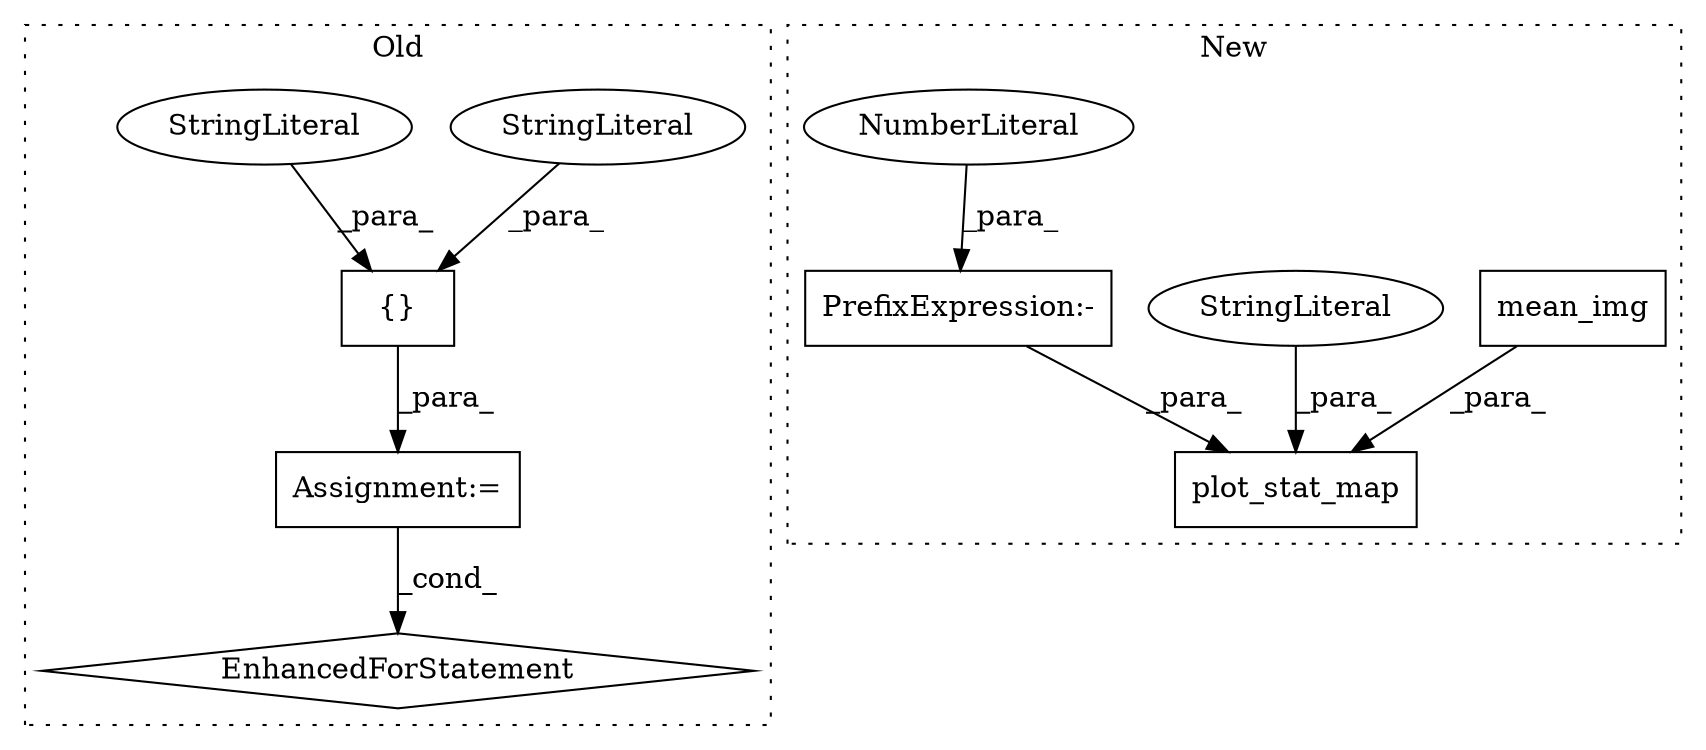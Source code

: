 digraph G {
subgraph cluster0 {
1 [label="{}" a="4" s="534,557" l="1,1" shape="box"];
3 [label="EnhancedForStatement" a="70" s="587,666" l="53,2" shape="diamond"];
4 [label="Assignment:=" a="7" s="587,666" l="53,2" shape="box"];
9 [label="StringLiteral" a="45" s="550" l="7" shape="ellipse"];
10 [label="StringLiteral" a="45" s="535" l="14" shape="ellipse"];
label = "Old";
style="dotted";
}
subgraph cluster1 {
2 [label="mean_img" a="32" s="789,815" l="9,1" shape="box"];
5 [label="plot_stat_map" a="32" s="775,846" l="14,1" shape="box"];
6 [label="StringLiteral" a="45" s="825" l="4" shape="ellipse"];
7 [label="PrefixExpression:-" a="38" s="843" l="1" shape="box"];
8 [label="NumberLiteral" a="34" s="844" l="1" shape="ellipse"];
label = "New";
style="dotted";
}
1 -> 4 [label="_para_"];
2 -> 5 [label="_para_"];
4 -> 3 [label="_cond_"];
6 -> 5 [label="_para_"];
7 -> 5 [label="_para_"];
8 -> 7 [label="_para_"];
9 -> 1 [label="_para_"];
10 -> 1 [label="_para_"];
}